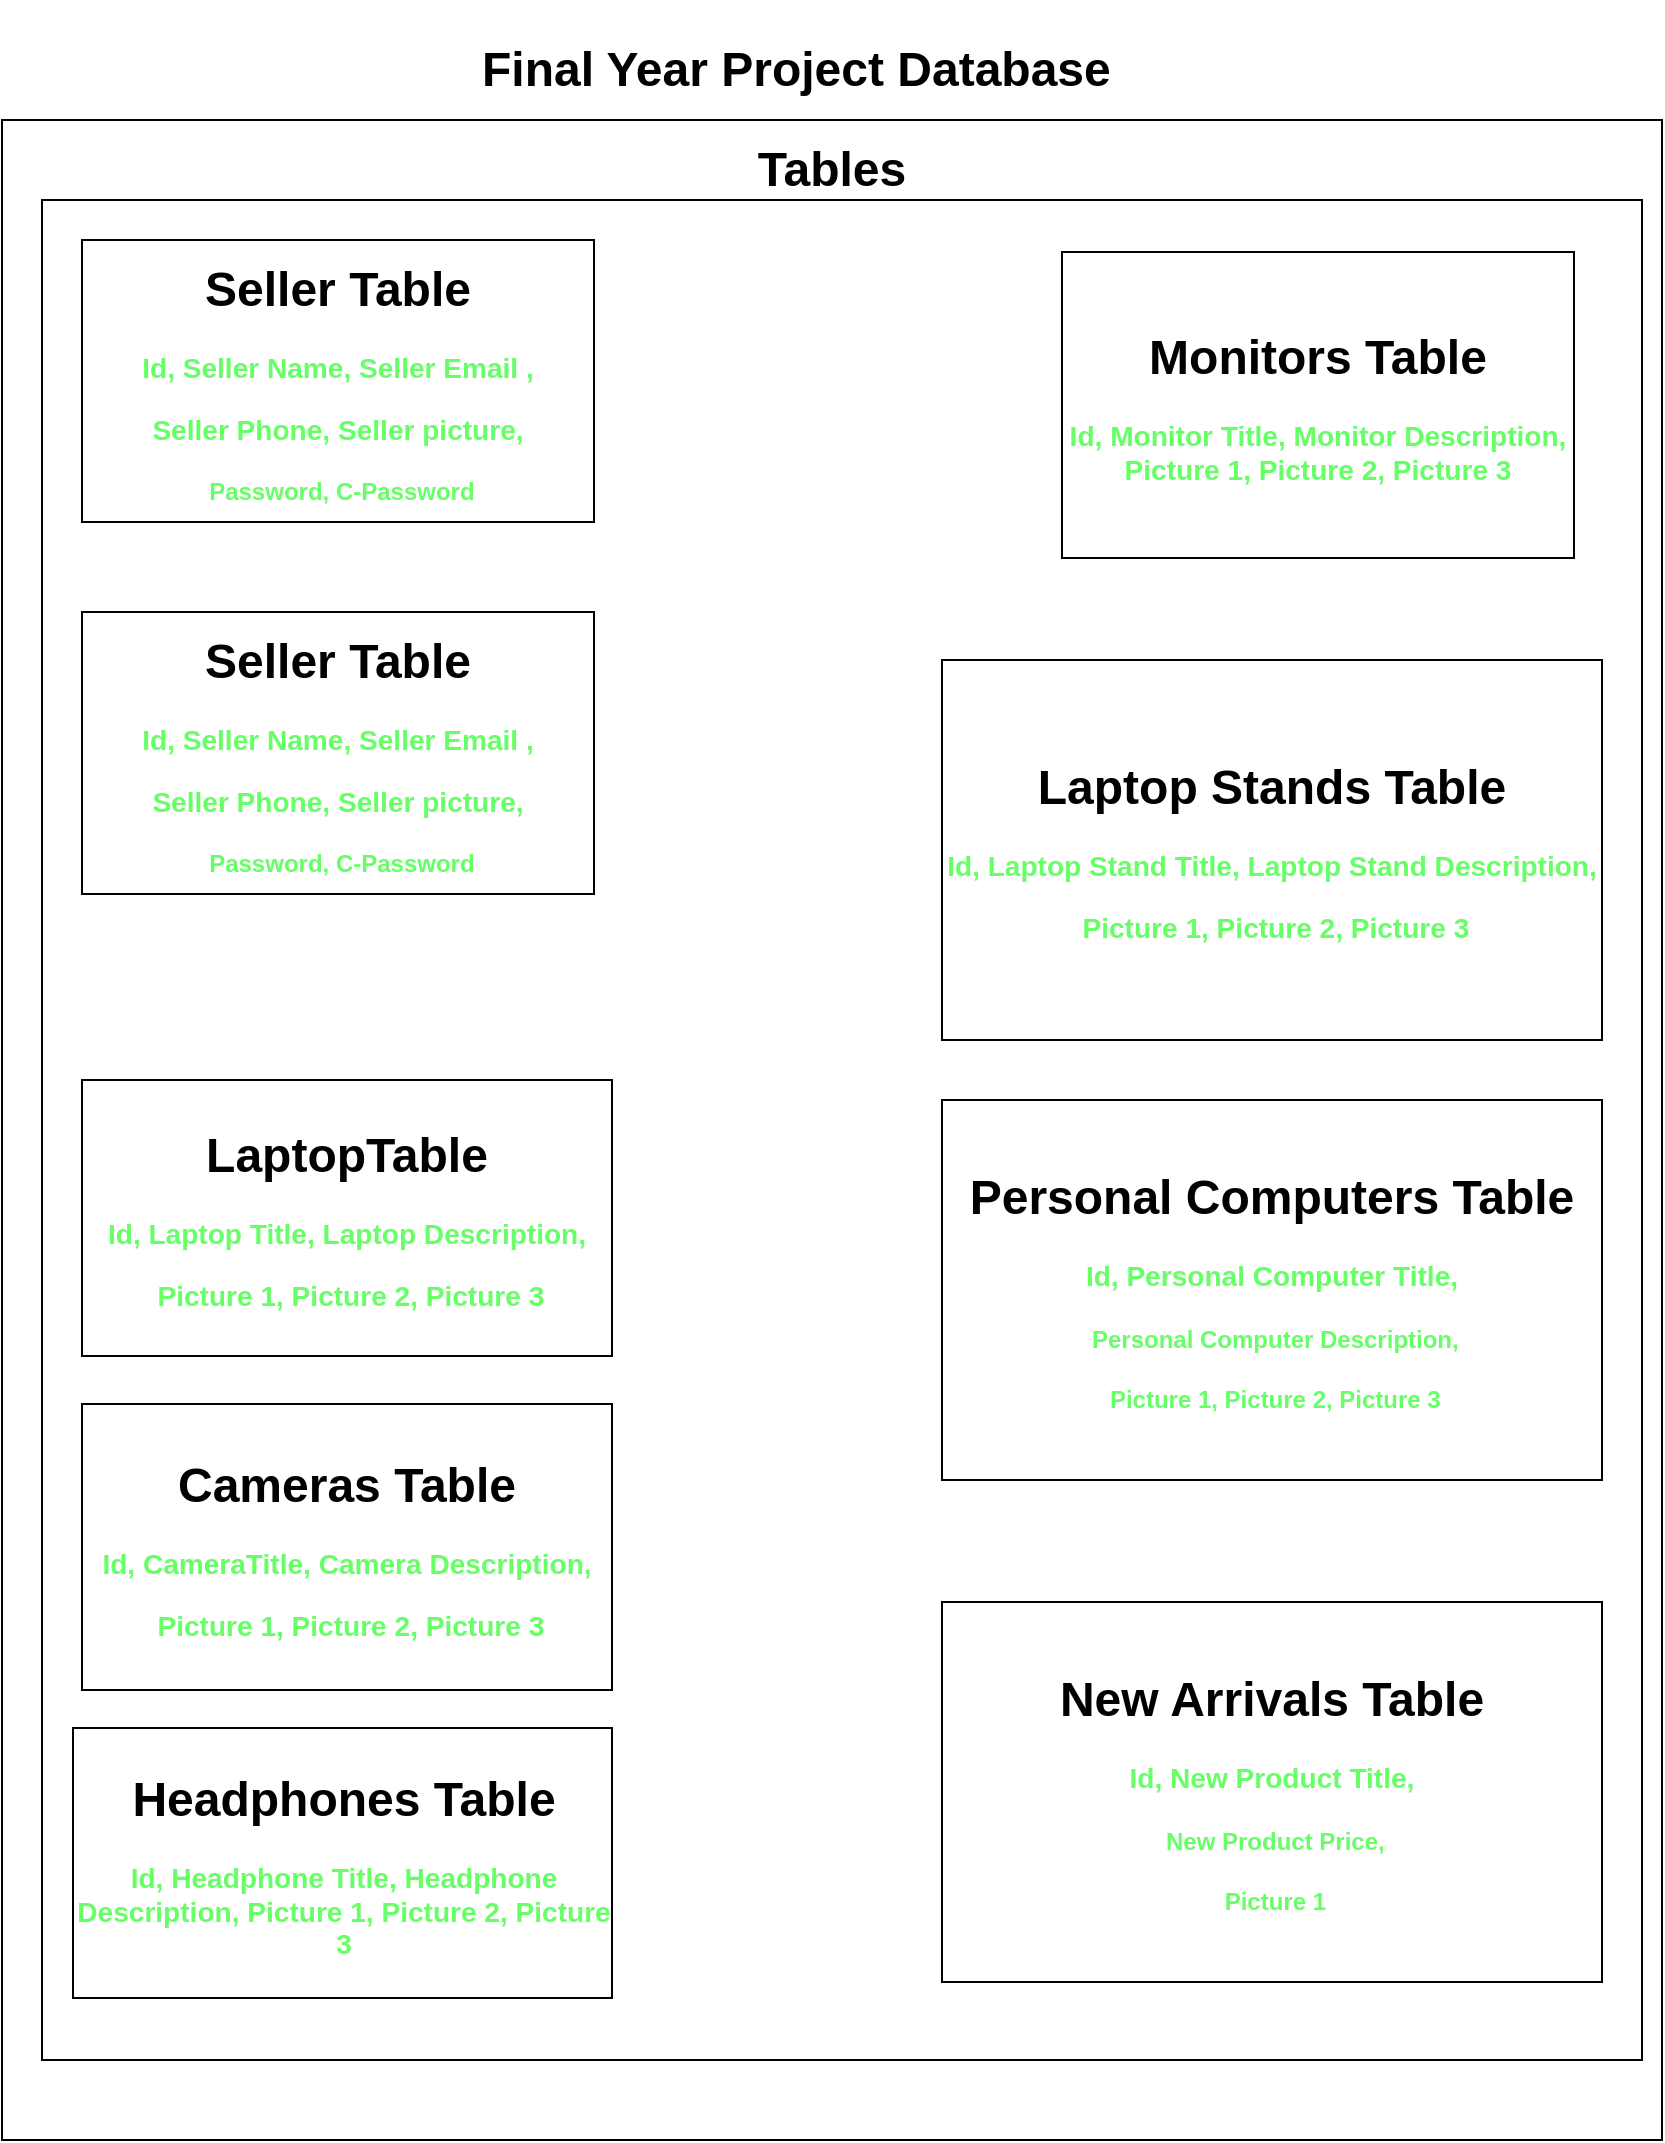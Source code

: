 <mxfile>
    <diagram id="4uY1Wkv4jOmvWr4ypLzb" name="Page-1">
        <mxGraphModel dx="1166" dy="877" grid="1" gridSize="9" guides="1" tooltips="1" connect="1" arrows="1" fold="1" page="1" pageScale="1" pageWidth="850" pageHeight="1100" math="0" shadow="0">
            <root>
                <mxCell id="0"/>
                <mxCell id="1" parent="0"/>
                <mxCell id="2" value="" style="whiteSpace=wrap;html=1;" parent="1" vertex="1">
                    <mxGeometry x="10" y="60" width="830" height="1010" as="geometry"/>
                </mxCell>
                <mxCell id="3" value="&lt;h1&gt;&lt;b&gt;Final Year Project Database&amp;nbsp;&lt;/b&gt;&lt;/h1&gt;" style="text;html=1;align=center;verticalAlign=middle;resizable=0;points=[];autosize=1;strokeColor=none;fillColor=none;" parent="1" vertex="1">
                    <mxGeometry x="240" width="340" height="70" as="geometry"/>
                </mxCell>
                <mxCell id="4" value="" style="whiteSpace=wrap;html=1;" parent="1" vertex="1">
                    <mxGeometry x="30" y="100" width="800" height="930" as="geometry"/>
                </mxCell>
                <mxCell id="5" value="&lt;h1&gt;&lt;b&gt;Tables&lt;/b&gt;&lt;/h1&gt;" style="text;strokeColor=none;align=center;fillColor=none;html=1;verticalAlign=middle;whiteSpace=wrap;rounded=0;" parent="1" vertex="1">
                    <mxGeometry x="395" y="70" width="60" height="30" as="geometry"/>
                </mxCell>
                <mxCell id="6" value="&lt;h1&gt;&lt;b&gt;Seller Table&lt;/b&gt;&lt;/h1&gt;&lt;h3&gt;&lt;font color=&quot;#66ff66&quot;&gt;&lt;b style=&quot;&quot;&gt;Id, Seller Name, Seller Email ,&lt;/b&gt;&lt;/font&gt;&lt;/h3&gt;&lt;h3&gt;&lt;font color=&quot;#66ff66&quot;&gt;&lt;b style=&quot;&quot;&gt;Seller Phone,&amp;nbsp;&lt;/b&gt;Seller picture,&lt;/font&gt;&lt;/h3&gt;&lt;h3&gt;&lt;font color=&quot;#66ff66&quot;&gt;&amp;nbsp;&lt;b style=&quot;background-color: initial; font-size: 12px;&quot;&gt;Password,&amp;nbsp;&lt;/b&gt;&lt;b style=&quot;background-color: initial; font-size: 12px;&quot;&gt;C-Password&lt;/b&gt;&lt;/font&gt;&lt;/h3&gt;" style="whiteSpace=wrap;html=1;" parent="1" vertex="1">
                    <mxGeometry x="50" y="120" width="256" height="141" as="geometry"/>
                </mxCell>
                <mxCell id="14" value="&lt;h1&gt;&lt;b&gt;LaptopTable&lt;/b&gt;&lt;/h1&gt;&lt;h3&gt;&lt;font color=&quot;#66ff66&quot;&gt;&lt;b style=&quot;&quot;&gt;Id, Laptop Title, Laptop Description,&lt;/b&gt;&lt;/font&gt;&lt;/h3&gt;&lt;h3&gt;&lt;font color=&quot;#66ff66&quot;&gt;&lt;b style=&quot;&quot;&gt;&amp;nbsp;Picture 1, Picture 2, Picture 3&lt;/b&gt;&lt;/font&gt;&lt;/h3&gt;" style="whiteSpace=wrap;html=1;" parent="1" vertex="1">
                    <mxGeometry x="50" y="540" width="265" height="138" as="geometry"/>
                </mxCell>
                <mxCell id="15" value="&lt;h1&gt;Cameras Table&lt;/h1&gt;&lt;h3&gt;&lt;font color=&quot;#66ff66&quot;&gt;&lt;b style=&quot;&quot;&gt;Id, CameraTitle, Camera Description,&lt;/b&gt;&lt;/font&gt;&lt;/h3&gt;&lt;h3&gt;&lt;font color=&quot;#66ff66&quot;&gt;&lt;b style=&quot;&quot;&gt;&amp;nbsp;Picture 1, Picture 2, Picture 3&lt;/b&gt;&lt;/font&gt;&lt;/h3&gt;" style="whiteSpace=wrap;html=1;" parent="1" vertex="1">
                    <mxGeometry x="50" y="702" width="265" height="143" as="geometry"/>
                </mxCell>
                <mxCell id="16" value="&lt;h1&gt;&lt;b&gt;Headphones Table&lt;/b&gt;&lt;/h1&gt;&lt;h3&gt;&lt;font color=&quot;#66ff66&quot;&gt;&lt;b style=&quot;&quot;&gt;Id, Headphone Title, Headphone Description, Picture 1, Picture 2, Picture 3&lt;/b&gt;&lt;/font&gt;&lt;/h3&gt;" style="whiteSpace=wrap;html=1;" parent="1" vertex="1">
                    <mxGeometry x="45.5" y="864" width="269.5" height="135" as="geometry"/>
                </mxCell>
                <mxCell id="17" value="&lt;h1&gt;&lt;b&gt;Monitors Table&lt;/b&gt;&lt;/h1&gt;&lt;h3&gt;&lt;font color=&quot;#66ff66&quot;&gt;&lt;b style=&quot;&quot;&gt;Id, Monitor Title, Monitor Description, Picture 1, Picture 2, Picture 3&lt;/b&gt;&lt;/font&gt;&lt;/h3&gt;" style="whiteSpace=wrap;html=1;" parent="1" vertex="1">
                    <mxGeometry x="540" y="126" width="256" height="153" as="geometry"/>
                </mxCell>
                <mxCell id="18" value="&lt;h1&gt;&lt;b&gt;Personal Computers Table&lt;/b&gt;&lt;/h1&gt;&lt;h3&gt;&lt;font color=&quot;#66ff66&quot;&gt;&lt;b style=&quot;&quot;&gt;Id, Personal Computer Title,&lt;/b&gt;&lt;/font&gt;&lt;/h3&gt;&lt;h3&gt;&lt;b style=&quot;background-color: initial; color: rgb(102, 255, 102); font-size: 12px;&quot;&gt;&amp;nbsp;Personal Computer Description,&lt;/b&gt;&lt;/h3&gt;&lt;h3&gt;&lt;b style=&quot;background-color: initial; color: rgb(102, 255, 102); font-size: 12px;&quot;&gt;&amp;nbsp;Picture 1, Picture 2, Picture 3&lt;/b&gt;&lt;/h3&gt;" style="whiteSpace=wrap;html=1;" parent="1" vertex="1">
                    <mxGeometry x="480" y="550" width="330" height="190" as="geometry"/>
                </mxCell>
                <mxCell id="19" value="&lt;h1&gt;Laptop Stands Table&lt;/h1&gt;&lt;h3&gt;&lt;font color=&quot;#66ff66&quot;&gt;&lt;b style=&quot;&quot;&gt;Id, Laptop Stand Title, Laptop Stand Description,&lt;/b&gt;&lt;/font&gt;&lt;/h3&gt;&lt;h3&gt;&lt;font color=&quot;#66ff66&quot;&gt;&lt;b style=&quot;&quot;&gt;&amp;nbsp;Picture 1, Picture 2, Picture 3&lt;/b&gt;&lt;/font&gt;&lt;/h3&gt;" style="whiteSpace=wrap;html=1;" parent="1" vertex="1">
                    <mxGeometry x="480" y="330" width="330" height="190" as="geometry"/>
                </mxCell>
                <mxCell id="20" value="&lt;h1&gt;&lt;b&gt;New Arrivals Table&lt;/b&gt;&lt;/h1&gt;&lt;h3&gt;&lt;font color=&quot;#66ff66&quot;&gt;&lt;b style=&quot;&quot;&gt;Id, New Product Title,&lt;/b&gt;&lt;/font&gt;&lt;/h3&gt;&lt;h3&gt;&lt;b style=&quot;background-color: initial; color: rgb(102, 255, 102); font-size: 12px;&quot;&gt;&amp;nbsp;New Product Price,&lt;/b&gt;&lt;/h3&gt;&lt;h3&gt;&lt;b style=&quot;background-color: initial; color: rgb(102, 255, 102); font-size: 12px;&quot;&gt;&amp;nbsp;Picture 1&lt;/b&gt;&lt;/h3&gt;" style="whiteSpace=wrap;html=1;" parent="1" vertex="1">
                    <mxGeometry x="480" y="801" width="330" height="190" as="geometry"/>
                </mxCell>
                <mxCell id="21" value="&lt;h1&gt;&lt;b&gt;Seller Table&lt;/b&gt;&lt;/h1&gt;&lt;h3&gt;&lt;font color=&quot;#66ff66&quot;&gt;&lt;b style=&quot;&quot;&gt;Id, Seller Name, Seller Email ,&lt;/b&gt;&lt;/font&gt;&lt;/h3&gt;&lt;h3&gt;&lt;font color=&quot;#66ff66&quot;&gt;&lt;b style=&quot;&quot;&gt;Seller Phone,&amp;nbsp;&lt;/b&gt;Seller picture,&lt;/font&gt;&lt;/h3&gt;&lt;h3&gt;&lt;font color=&quot;#66ff66&quot;&gt;&amp;nbsp;&lt;b style=&quot;background-color: initial; font-size: 12px;&quot;&gt;Password,&amp;nbsp;&lt;/b&gt;&lt;b style=&quot;background-color: initial; font-size: 12px;&quot;&gt;C-Password&lt;/b&gt;&lt;/font&gt;&lt;/h3&gt;" style="whiteSpace=wrap;html=1;" vertex="1" parent="1">
                    <mxGeometry x="50" y="306" width="256" height="141" as="geometry"/>
                </mxCell>
            </root>
        </mxGraphModel>
    </diagram>
</mxfile>